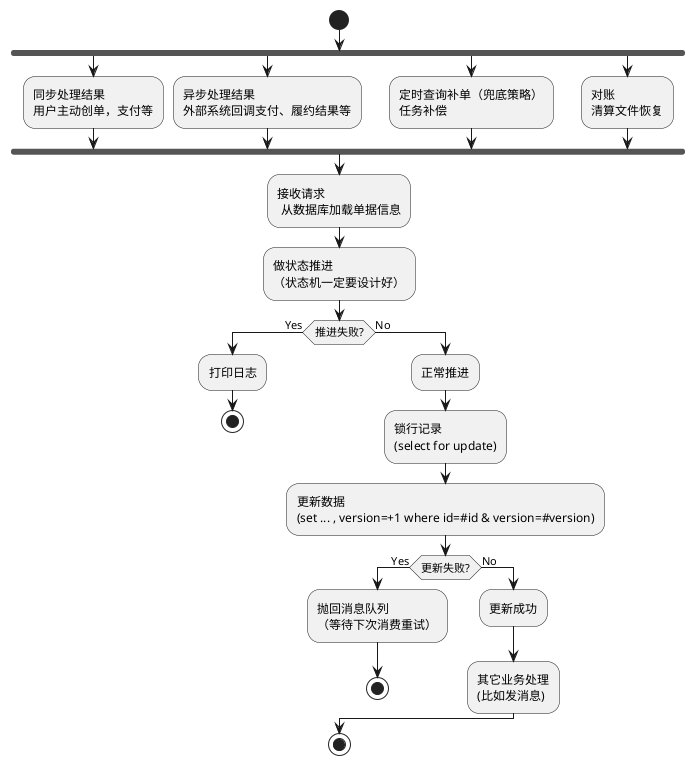 @startuml
start
fork
    :同步处理结果\n用户主动创单，支付等;
fork again
    :异步处理结果\n外部系统回调支付、履约结果等;
fork again
    :定时查询补单（兜底策略）\n任务补偿;
fork again
    :对账 \n清算文件恢复;
end fork

:接收请求\n 从数据库加载单据信息;

:做状态推进\n（状态机一定要设计好）;

if (推进失败?) then (Yes)
    :打印日志;
    stop
else (No)
    :正常推进;
    :锁行记录\n(select for update);

    :更新数据\n(set ... , version=+1 where id=#id & version=#version);
    if (更新失败?) then (Yes)
        :抛回消息队列\n（等待下次消费重试）;
        stop
    else (No)
        :更新成功;
        :其它业务处理\n(比如发消息);
    endif
endif

stop
@enduml